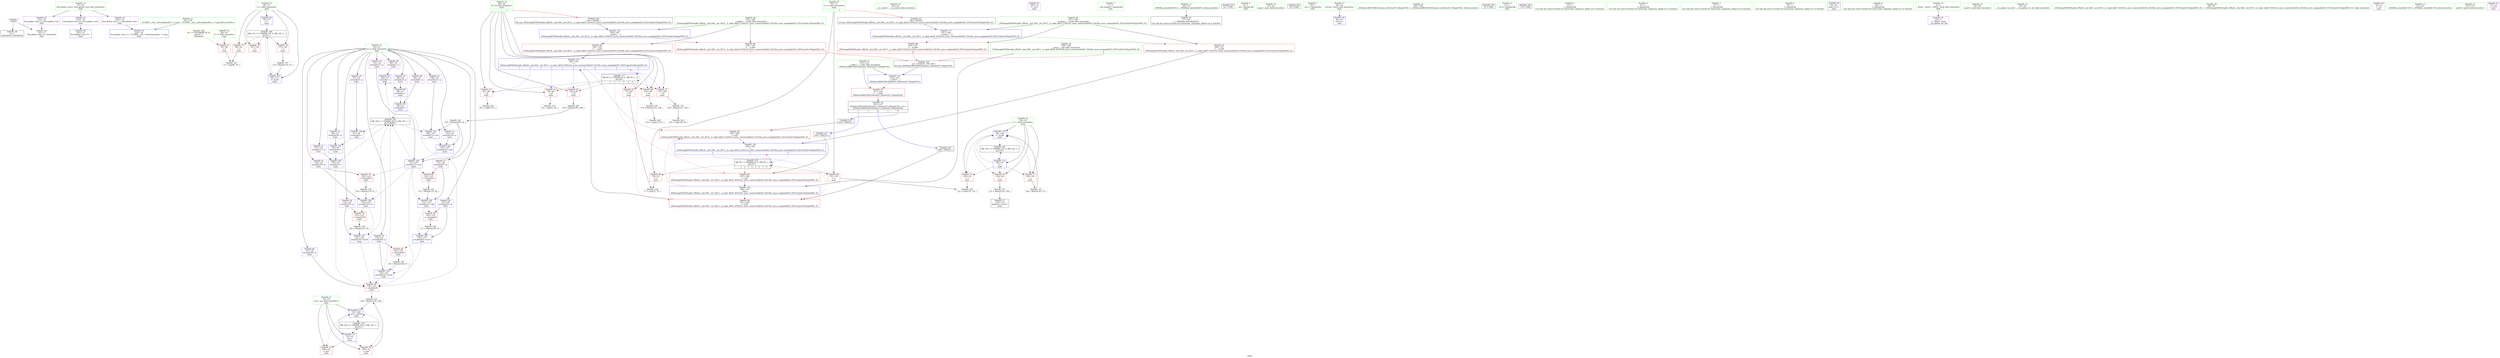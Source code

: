 digraph "SVFG" {
	label="SVFG";

	Node0x55fc1d7e9b90 [shape=record,color=grey,label="{NodeID: 0\nNullPtr}"];
	Node0x55fc1d7e9b90 -> Node0x55fc1d801bc0[style=solid];
	Node0x55fc1d7e9b90 -> Node0x55fc1d805df0[style=solid];
	Node0x55fc1d814800 [shape=record,color=black,label="{NodeID: 180\nMR_12V_3 = PHI(MR_12V_4, MR_12V_2, )\npts\{57 \}\n}"];
	Node0x55fc1d814800 -> Node0x55fc1d804bb0[style=dashed];
	Node0x55fc1d814800 -> Node0x55fc1d804c80[style=dashed];
	Node0x55fc1d814800 -> Node0x55fc1d804d50[style=dashed];
	Node0x55fc1d814800 -> Node0x55fc1d807760[style=dashed];
	Node0x55fc1d8028e0 [shape=record,color=blue,label="{NodeID: 97\n86\<--67\narrayidx\<--\nmain\n}"];
	Node0x55fc1d8028e0 -> Node0x55fc1d8029b0[style=dashed];
	Node0x55fc1d800a00 [shape=record,color=green,label="{NodeID: 14\n29\<--30\n__cxa_atexit\<--__cxa_atexit_field_insensitive\n}"];
	Node0x55fc1d807420 [shape=record,color=blue,label="{NodeID: 111\n52\<--61\nans\<--\nmain\n}"];
	Node0x55fc1d807420 -> Node0x55fc1d804a10[style=dashed];
	Node0x55fc1d807420 -> Node0x55fc1d804ae0[style=dashed];
	Node0x55fc1d807420 -> Node0x55fc1d8075c0[style=dashed];
	Node0x55fc1d807420 -> Node0x55fc1d814300[style=dashed];
	Node0x55fc1d801680 [shape=record,color=green,label="{NodeID: 28\n185\<--186\n__a.addr\<--__a.addr_field_insensitive\n_ZSt4swapIiENSt9enable_ifIXsr6__and_ISt6__not_ISt15__is_tuple_likeIT_EESt21is_move_constructibleIS3_ESt18is_move_assignableIS3_EEE5valueEvE4typeERS3_SC_\n}"];
	Node0x55fc1d801680 -> Node0x55fc1d805570[style=solid];
	Node0x55fc1d801680 -> Node0x55fc1d805640[style=solid];
	Node0x55fc1d801680 -> Node0x55fc1d807830[style=solid];
	Node0x55fc1d8022a0 [shape=record,color=purple,label="{NodeID: 42\n169\<--12\n\<--.str.2\nmain\n}"];
	Node0x55fc1d822680 [shape=record,color=black,label="{NodeID: 222\n213 = PHI(193, 199, 189, )\n0th arg _ZSt4moveIRiEONSt16remove_referenceIT_E4typeEOS2_ }"];
	Node0x55fc1d822680 -> Node0x55fc1d807c40[style=solid];
	Node0x55fc1d803eb0 [shape=record,color=purple,label="{NodeID: 56\n122\<--54\narrayidx19\<--p\nmain\n}"];
	Node0x55fc1d803eb0 -> Node0x55fc1d805160[style=solid];
	Node0x55fc1d803eb0 -> Node0x55fc1d8070e0[style=solid];
	Node0x55fc1d80a380 [shape=record,color=grey,label="{NodeID: 153\n164 = Binary(163, 67, )\n}"];
	Node0x55fc1d80a380 -> Node0x55fc1d807690[style=solid];
	Node0x55fc1d804a10 [shape=record,color=red,label="{NodeID: 70\n159\<--52\n\<--ans\nmain\n}"];
	Node0x55fc1d804a10 -> Node0x55fc1d80a200[style=solid];
	Node0x55fc1d80b880 [shape=record,color=grey,label="{NodeID: 167\n71 = cmp(69, 70, )\n}"];
	Node0x55fc1d805570 [shape=record,color=red,label="{NodeID: 84\n193\<--185\n\<--__a.addr\n_ZSt4swapIiENSt9enable_ifIXsr6__and_ISt6__not_ISt15__is_tuple_likeIT_EESt21is_move_constructibleIS3_ESt18is_move_assignableIS3_EEE5valueEvE4typeERS3_SC_\n|{<s0>7}}"];
	Node0x55fc1d805570:s0 -> Node0x55fc1d822680[style=solid,color=red];
	Node0x55fc1d7ea190 [shape=record,color=green,label="{NodeID: 1\n7\<--1\n__dso_handle\<--dummyObj\nGlob }"];
	Node0x55fc1d814d00 [shape=record,color=black,label="{NodeID: 181\nMR_14V_2 = PHI(MR_14V_4, MR_14V_1, )\npts\{59 \}\n}"];
	Node0x55fc1d814d00 -> Node0x55fc1d8074f0[style=dashed];
	Node0x55fc1d8029b0 [shape=record,color=blue,label="{NodeID: 98\n88\<--67\narrayidx5\<--\nmain\n}"];
	Node0x55fc1d8029b0 -> Node0x55fc1d802a80[style=dashed];
	Node0x55fc1d800b00 [shape=record,color=green,label="{NodeID: 15\n28\<--34\n_ZNSt8ios_base4InitD1Ev\<--_ZNSt8ios_base4InitD1Ev_field_insensitive\n}"];
	Node0x55fc1d800b00 -> Node0x55fc1d801cc0[style=solid];
	Node0x55fc1d8074f0 [shape=record,color=blue,label="{NodeID: 112\n58\<--61\ni\<--\nmain\n}"];
	Node0x55fc1d8074f0 -> Node0x55fc1d804e20[style=dashed];
	Node0x55fc1d8074f0 -> Node0x55fc1d804ef0[style=dashed];
	Node0x55fc1d8074f0 -> Node0x55fc1d804fc0[style=dashed];
	Node0x55fc1d8074f0 -> Node0x55fc1d807690[style=dashed];
	Node0x55fc1d8074f0 -> Node0x55fc1d814d00[style=dashed];
	Node0x55fc1d801750 [shape=record,color=green,label="{NodeID: 29\n187\<--188\n__b.addr\<--__b.addr_field_insensitive\n_ZSt4swapIiENSt9enable_ifIXsr6__and_ISt6__not_ISt15__is_tuple_likeIT_EESt21is_move_constructibleIS3_ESt18is_move_assignableIS3_EEE5valueEvE4typeERS3_SC_\n}"];
	Node0x55fc1d801750 -> Node0x55fc1d805710[style=solid];
	Node0x55fc1d801750 -> Node0x55fc1d8057e0[style=solid];
	Node0x55fc1d801750 -> Node0x55fc1d807900[style=solid];
	Node0x55fc1d802370 [shape=record,color=purple,label="{NodeID: 43\n223\<--14\nllvm.global_ctors_0\<--llvm.global_ctors\nGlob }"];
	Node0x55fc1d802370 -> Node0x55fc1d805bf0[style=solid];
	Node0x55fc1d822c30 [shape=record,color=black,label="{NodeID: 223\n63 = PHI()\n}"];
	Node0x55fc1d803f80 [shape=record,color=purple,label="{NodeID: 57\n131\<--54\narrayidx25\<--p\nmain\n}"];
	Node0x55fc1d803f80 -> Node0x55fc1d805230[style=solid];
	Node0x55fc1d803f80 -> Node0x55fc1d8071b0[style=solid];
	Node0x55fc1d80a500 [shape=record,color=grey,label="{NodeID: 154\n133 = Binary(132, 95, )\n}"];
	Node0x55fc1d80a500 -> Node0x55fc1d8071b0[style=solid];
	Node0x55fc1d804ae0 [shape=record,color=red,label="{NodeID: 71\n168\<--52\n\<--ans\nmain\n}"];
	Node0x55fc1d80ba00 [shape=record,color=grey,label="{NodeID: 168\n77 = cmp(75, 76, )\n}"];
	Node0x55fc1d805640 [shape=record,color=red,label="{NodeID: 85\n202\<--185\n\<--__a.addr\n_ZSt4swapIiENSt9enable_ifIXsr6__and_ISt6__not_ISt15__is_tuple_likeIT_EESt21is_move_constructibleIS3_ESt18is_move_assignableIS3_EEE5valueEvE4typeERS3_SC_\n}"];
	Node0x55fc1d805640 -> Node0x55fc1d807aa0[style=solid];
	Node0x55fc1d7ffac0 [shape=record,color=green,label="{NodeID: 2\n8\<--1\n.str\<--dummyObj\nGlob }"];
	Node0x55fc1d815200 [shape=record,color=black,label="{NodeID: 182\nMR_16V_2 = PHI(MR_16V_6, MR_16V_1, )\npts\{550000 \}\n}"];
	Node0x55fc1d815200 -> Node0x55fc1d8028e0[style=dashed];
	Node0x55fc1d815200 -> Node0x55fc1d802b50[style=dashed];
	Node0x55fc1d815200 -> Node0x55fc1d802dc0[style=dashed];
	Node0x55fc1d802a80 [shape=record,color=blue,label="{NodeID: 99\n90\<--61\narrayidx6\<--\nmain\n}"];
	Node0x55fc1d802a80 -> Node0x55fc1d8054a0[style=dashed];
	Node0x55fc1d802a80 -> Node0x55fc1d815200[style=dashed];
	Node0x55fc1d800c00 [shape=record,color=green,label="{NodeID: 16\n41\<--42\nmain\<--main_field_insensitive\n}"];
	Node0x55fc1d8075c0 [shape=record,color=blue,label="{NodeID: 113\n52\<--160\nans\<--add39\nmain\n}"];
	Node0x55fc1d8075c0 -> Node0x55fc1d804a10[style=dashed];
	Node0x55fc1d8075c0 -> Node0x55fc1d804ae0[style=dashed];
	Node0x55fc1d8075c0 -> Node0x55fc1d8075c0[style=dashed];
	Node0x55fc1d8075c0 -> Node0x55fc1d814300[style=dashed];
	Node0x55fc1d801820 [shape=record,color=green,label="{NodeID: 30\n189\<--190\n__tmp\<--__tmp_field_insensitive\n_ZSt4swapIiENSt9enable_ifIXsr6__and_ISt6__not_ISt15__is_tuple_likeIT_EESt21is_move_constructibleIS3_ESt18is_move_assignableIS3_EEE5valueEvE4typeERS3_SC_\n|{|<s1>9}}"];
	Node0x55fc1d801820 -> Node0x55fc1d8079d0[style=solid];
	Node0x55fc1d801820:s1 -> Node0x55fc1d822680[style=solid,color=red];
	Node0x55fc1d802470 [shape=record,color=purple,label="{NodeID: 44\n224\<--14\nllvm.global_ctors_1\<--llvm.global_ctors\nGlob }"];
	Node0x55fc1d802470 -> Node0x55fc1d805cf0[style=solid];
	Node0x55fc1d822d30 [shape=record,color=black,label="{NodeID: 224\n26 = PHI()\n}"];
	Node0x55fc1d804050 [shape=record,color=purple,label="{NodeID: 58\n135\<--54\narrayidx26\<--p\nmain\n}"];
	Node0x55fc1d804050 -> Node0x55fc1d805300[style=solid];
	Node0x55fc1d804050 -> Node0x55fc1d807280[style=solid];
	Node0x55fc1d80a680 [shape=record,color=grey,label="{NodeID: 155\n128 = Binary(127, 106, )\n}"];
	Node0x55fc1d80a680 -> Node0x55fc1d80b580[style=solid];
	Node0x55fc1d804bb0 [shape=record,color=red,label="{NodeID: 72\n69\<--56\n\<--t\nmain\n}"];
	Node0x55fc1d804bb0 -> Node0x55fc1d80b880[style=solid];
	Node0x55fc1d80bb80 [shape=record,color=grey,label="{NodeID: 169\n84 = cmp(83, 67, )\n}"];
	Node0x55fc1d805710 [shape=record,color=red,label="{NodeID: 86\n199\<--187\n\<--__b.addr\n_ZSt4swapIiENSt9enable_ifIXsr6__and_ISt6__not_ISt15__is_tuple_likeIT_EESt21is_move_constructibleIS3_ESt18is_move_assignableIS3_EEE5valueEvE4typeERS3_SC_\n|{<s0>8}}"];
	Node0x55fc1d805710:s0 -> Node0x55fc1d822680[style=solid,color=red];
	Node0x55fc1d7ffb50 [shape=record,color=green,label="{NodeID: 3\n10\<--1\n.str.1\<--dummyObj\nGlob }"];
	Node0x55fc1d802b50 [shape=record,color=blue,label="{NodeID: 100\n97\<--95\narrayidx9\<--\nmain\n}"];
	Node0x55fc1d802b50 -> Node0x55fc1d802c20[style=dashed];
	Node0x55fc1d800d00 [shape=record,color=green,label="{NodeID: 17\n44\<--45\nretval\<--retval_field_insensitive\nmain\n}"];
	Node0x55fc1d800d00 -> Node0x55fc1d805ef0[style=solid];
	Node0x55fc1d807690 [shape=record,color=blue,label="{NodeID: 114\n58\<--164\ni\<--inc40\nmain\n}"];
	Node0x55fc1d807690 -> Node0x55fc1d804e20[style=dashed];
	Node0x55fc1d807690 -> Node0x55fc1d804ef0[style=dashed];
	Node0x55fc1d807690 -> Node0x55fc1d804fc0[style=dashed];
	Node0x55fc1d807690 -> Node0x55fc1d807690[style=dashed];
	Node0x55fc1d807690 -> Node0x55fc1d814d00[style=dashed];
	Node0x55fc1d8018f0 [shape=record,color=green,label="{NodeID: 31\n195\<--196\n_ZSt4moveIRiEONSt16remove_referenceIT_E4typeEOS2_\<--_ZSt4moveIRiEONSt16remove_referenceIT_E4typeEOS2__field_insensitive\n}"];
	Node0x55fc1d802570 [shape=record,color=purple,label="{NodeID: 45\n225\<--14\nllvm.global_ctors_2\<--llvm.global_ctors\nGlob }"];
	Node0x55fc1d802570 -> Node0x55fc1d805df0[style=solid];
	Node0x55fc1d822e30 [shape=record,color=black,label="{NodeID: 225\n74 = PHI()\n}"];
	Node0x55fc1d804120 [shape=record,color=purple,label="{NodeID: 59\n139\<--54\narrayidx28\<--p\nmain\n}"];
	Node0x55fc1d804120 -> Node0x55fc1d8053d0[style=solid];
	Node0x55fc1d804120 -> Node0x55fc1d807350[style=solid];
	Node0x55fc1d80a800 [shape=record,color=grey,label="{NodeID: 156\n124 = Binary(123, 67, )\n}"];
	Node0x55fc1d80a800 -> Node0x55fc1d8070e0[style=solid];
	Node0x55fc1d804c80 [shape=record,color=red,label="{NodeID: 73\n167\<--56\n\<--t\nmain\n}"];
	Node0x55fc1d80bd00 [shape=record,color=grey,label="{NodeID: 170\n94 = cmp(93, 95, )\n}"];
	Node0x55fc1d8057e0 [shape=record,color=red,label="{NodeID: 87\n206\<--187\n\<--__b.addr\n_ZSt4swapIiENSt9enable_ifIXsr6__and_ISt6__not_ISt15__is_tuple_likeIT_EESt21is_move_constructibleIS3_ESt18is_move_assignableIS3_EEE5valueEvE4typeERS3_SC_\n}"];
	Node0x55fc1d8057e0 -> Node0x55fc1d807b70[style=solid];
	Node0x55fc1d8003f0 [shape=record,color=green,label="{NodeID: 4\n12\<--1\n.str.2\<--dummyObj\nGlob }"];
	Node0x55fc1d802c20 [shape=record,color=blue,label="{NodeID: 101\n99\<--95\narrayidx10\<--\nmain\n}"];
	Node0x55fc1d802c20 -> Node0x55fc1d802cf0[style=dashed];
	Node0x55fc1d800dd0 [shape=record,color=green,label="{NodeID: 18\n46\<--47\nT\<--T_field_insensitive\nmain\n}"];
	Node0x55fc1d800dd0 -> Node0x55fc1d8042c0[style=solid];
	Node0x55fc1d807760 [shape=record,color=blue,label="{NodeID: 115\n56\<--175\nt\<--inc43\nmain\n}"];
	Node0x55fc1d807760 -> Node0x55fc1d814800[style=dashed];
	Node0x55fc1d8019f0 [shape=record,color=green,label="{NodeID: 32\n214\<--215\n__t.addr\<--__t.addr_field_insensitive\n_ZSt4moveIRiEONSt16remove_referenceIT_E4typeEOS2_\n}"];
	Node0x55fc1d8019f0 -> Node0x55fc1d805b20[style=solid];
	Node0x55fc1d8019f0 -> Node0x55fc1d807c40[style=solid];
	Node0x55fc1d802670 [shape=record,color=purple,label="{NodeID: 46\n86\<--54\narrayidx\<--p\nmain\n}"];
	Node0x55fc1d802670 -> Node0x55fc1d8028e0[style=solid];
	Node0x55fc1d822f30 [shape=record,color=black,label="{NodeID: 226\n170 = PHI()\n}"];
	Node0x55fc1d8041f0 [shape=record,color=purple,label="{NodeID: 60\n157\<--54\narrayidx38\<--p\nmain\n}"];
	Node0x55fc1d8041f0 -> Node0x55fc1d8054a0[style=solid];
	Node0x55fc1d80a980 [shape=record,color=grey,label="{NodeID: 157\n175 = Binary(174, 67, )\n}"];
	Node0x55fc1d80a980 -> Node0x55fc1d807760[style=solid];
	Node0x55fc1d804d50 [shape=record,color=red,label="{NodeID: 74\n174\<--56\n\<--t\nmain\n}"];
	Node0x55fc1d804d50 -> Node0x55fc1d80a980[style=solid];
	Node0x55fc1d8058b0 [shape=record,color=red,label="{NodeID: 88\n197\<--194\n\<--call\n_ZSt4swapIiENSt9enable_ifIXsr6__and_ISt6__not_ISt15__is_tuple_likeIT_EESt21is_move_constructibleIS3_ESt18is_move_assignableIS3_EEE5valueEvE4typeERS3_SC_\n}"];
	Node0x55fc1d8058b0 -> Node0x55fc1d8079d0[style=solid];
	Node0x55fc1d800480 [shape=record,color=green,label="{NodeID: 5\n15\<--1\n\<--dummyObj\nCan only get source location for instruction, argument, global var or function.}"];
	Node0x55fc1d802cf0 [shape=record,color=blue,label="{NodeID: 102\n101\<--61\narrayidx11\<--\nmain\n}"];
	Node0x55fc1d802cf0 -> Node0x55fc1d8054a0[style=dashed];
	Node0x55fc1d802cf0 -> Node0x55fc1d815200[style=dashed];
	Node0x55fc1d800ea0 [shape=record,color=green,label="{NodeID: 19\n48\<--49\nR\<--R_field_insensitive\nmain\n|{|<s6>5}}"];
	Node0x55fc1d800ea0 -> Node0x55fc1d804390[style=solid];
	Node0x55fc1d800ea0 -> Node0x55fc1d804460[style=solid];
	Node0x55fc1d800ea0 -> Node0x55fc1d804530[style=solid];
	Node0x55fc1d800ea0 -> Node0x55fc1d804600[style=solid];
	Node0x55fc1d800ea0 -> Node0x55fc1d8046d0[style=solid];
	Node0x55fc1d800ea0 -> Node0x55fc1d8047a0[style=solid];
	Node0x55fc1d800ea0:s6 -> Node0x55fc1d822400[style=solid,color=red];
	Node0x55fc1d807830 [shape=record,color=blue,label="{NodeID: 116\n185\<--183\n__a.addr\<--__a\n_ZSt4swapIiENSt9enable_ifIXsr6__and_ISt6__not_ISt15__is_tuple_likeIT_EESt21is_move_constructibleIS3_ESt18is_move_assignableIS3_EEE5valueEvE4typeERS3_SC_\n}"];
	Node0x55fc1d807830 -> Node0x55fc1d805570[style=dashed];
	Node0x55fc1d807830 -> Node0x55fc1d805640[style=dashed];
	Node0x55fc1d801ac0 [shape=record,color=green,label="{NodeID: 33\n16\<--219\n_GLOBAL__sub_I_shreeshaprabhu_1_0.cpp\<--_GLOBAL__sub_I_shreeshaprabhu_1_0.cpp_field_insensitive\n}"];
	Node0x55fc1d801ac0 -> Node0x55fc1d805cf0[style=solid];
	Node0x55fc1d802740 [shape=record,color=purple,label="{NodeID: 47\n88\<--54\narrayidx5\<--p\nmain\n}"];
	Node0x55fc1d802740 -> Node0x55fc1d8029b0[style=solid];
	Node0x55fc1d8042c0 [shape=record,color=red,label="{NodeID: 61\n70\<--46\n\<--T\nmain\n}"];
	Node0x55fc1d8042c0 -> Node0x55fc1d80b880[style=solid];
	Node0x55fc1d80ab00 [shape=record,color=grey,label="{NodeID: 158\n115 = Binary(114, 106, )\n}"];
	Node0x55fc1d80ab00 -> Node0x55fc1d80b700[style=solid];
	Node0x55fc1d804e20 [shape=record,color=red,label="{NodeID: 75\n150\<--58\n\<--i\nmain\n}"];
	Node0x55fc1d804e20 -> Node0x55fc1d80b400[style=solid];
	Node0x55fc1d805980 [shape=record,color=red,label="{NodeID: 89\n201\<--200\n\<--call1\n_ZSt4swapIiENSt9enable_ifIXsr6__and_ISt6__not_ISt15__is_tuple_likeIT_EESt21is_move_constructibleIS3_ESt18is_move_assignableIS3_EEE5valueEvE4typeERS3_SC_\n}"];
	Node0x55fc1d805980 -> Node0x55fc1d807aa0[style=solid];
	Node0x55fc1d800510 [shape=record,color=green,label="{NodeID: 6\n61\<--1\n\<--dummyObj\nCan only get source location for instruction, argument, global var or function.}"];
	Node0x55fc1d7087d0 [shape=record,color=yellow,style=double,label="{NodeID: 186\n4V_1 = ENCHI(MR_4V_0)\npts\{47 \}\nFun[main]}"];
	Node0x55fc1d7087d0 -> Node0x55fc1d8042c0[style=dashed];
	Node0x55fc1d802dc0 [shape=record,color=blue,label="{NodeID: 103\n108\<--107\narrayidx13\<--mul\nmain\n}"];
	Node0x55fc1d802dc0 -> Node0x55fc1d802e90[style=dashed];
	Node0x55fc1d800f70 [shape=record,color=green,label="{NodeID: 20\n50\<--51\nC\<--C_field_insensitive\nmain\n|{|<s2>5}}"];
	Node0x55fc1d800f70 -> Node0x55fc1d804870[style=solid];
	Node0x55fc1d800f70 -> Node0x55fc1d804940[style=solid];
	Node0x55fc1d800f70:s2 -> Node0x55fc1d822540[style=solid,color=red];
	Node0x55fc1d807900 [shape=record,color=blue,label="{NodeID: 117\n187\<--184\n__b.addr\<--__b\n_ZSt4swapIiENSt9enable_ifIXsr6__and_ISt6__not_ISt15__is_tuple_likeIT_EESt21is_move_constructibleIS3_ESt18is_move_assignableIS3_EEE5valueEvE4typeERS3_SC_\n}"];
	Node0x55fc1d807900 -> Node0x55fc1d805710[style=dashed];
	Node0x55fc1d807900 -> Node0x55fc1d8057e0[style=dashed];
	Node0x55fc1d801bc0 [shape=record,color=black,label="{NodeID: 34\n2\<--3\ndummyVal\<--dummyVal\n}"];
	Node0x55fc1d803830 [shape=record,color=purple,label="{NodeID: 48\n90\<--54\narrayidx6\<--p\nmain\n}"];
	Node0x55fc1d803830 -> Node0x55fc1d802a80[style=solid];
	Node0x55fc1d804390 [shape=record,color=red,label="{NodeID: 62\n75\<--48\n\<--R\nmain\n}"];
	Node0x55fc1d804390 -> Node0x55fc1d80ba00[style=solid];
	Node0x55fc1d80ac80 [shape=record,color=grey,label="{NodeID: 159\n120 = Binary(119, 67, )\n}"];
	Node0x55fc1d80ac80 -> Node0x55fc1d807010[style=solid];
	Node0x55fc1d804ef0 [shape=record,color=red,label="{NodeID: 76\n154\<--58\n\<--i\nmain\n}"];
	Node0x55fc1d804ef0 -> Node0x55fc1d803770[style=solid];
	Node0x55fc1d805a50 [shape=record,color=red,label="{NodeID: 90\n205\<--204\n\<--call2\n_ZSt4swapIiENSt9enable_ifIXsr6__and_ISt6__not_ISt15__is_tuple_likeIT_EESt21is_move_constructibleIS3_ESt18is_move_assignableIS3_EEE5valueEvE4typeERS3_SC_\n}"];
	Node0x55fc1d805a50 -> Node0x55fc1d807b70[style=solid];
	Node0x55fc1d8005a0 [shape=record,color=green,label="{NodeID: 7\n67\<--1\n\<--dummyObj\nCan only get source location for instruction, argument, global var or function.}"];
	Node0x55fc1d802e90 [shape=record,color=blue,label="{NodeID: 104\n110\<--107\narrayidx14\<--mul\nmain\n}"];
	Node0x55fc1d802e90 -> Node0x55fc1d802f60[style=dashed];
	Node0x55fc1d801040 [shape=record,color=green,label="{NodeID: 21\n52\<--53\nans\<--ans_field_insensitive\nmain\n}"];
	Node0x55fc1d801040 -> Node0x55fc1d804a10[style=solid];
	Node0x55fc1d801040 -> Node0x55fc1d804ae0[style=solid];
	Node0x55fc1d801040 -> Node0x55fc1d807420[style=solid];
	Node0x55fc1d801040 -> Node0x55fc1d8075c0[style=solid];
	Node0x55fc1d8079d0 [shape=record,color=blue,label="{NodeID: 118\n189\<--197\n__tmp\<--\n_ZSt4swapIiENSt9enable_ifIXsr6__and_ISt6__not_ISt15__is_tuple_likeIT_EESt21is_move_constructibleIS3_ESt18is_move_assignableIS3_EEE5valueEvE4typeERS3_SC_\n}"];
	Node0x55fc1d8079d0 -> Node0x55fc1d805980[style=dashed];
	Node0x55fc1d8079d0 -> Node0x55fc1d805a50[style=dashed];
	Node0x55fc1d801cc0 [shape=record,color=black,label="{NodeID: 35\n27\<--28\n\<--_ZNSt8ios_base4InitD1Ev\nCan only get source location for instruction, argument, global var or function.}"];
	Node0x55fc1d803900 [shape=record,color=purple,label="{NodeID: 49\n97\<--54\narrayidx9\<--p\nmain\n}"];
	Node0x55fc1d803900 -> Node0x55fc1d802b50[style=solid];
	Node0x55fc1d804460 [shape=record,color=red,label="{NodeID: 63\n83\<--48\n\<--R\nmain\n}"];
	Node0x55fc1d804460 -> Node0x55fc1d80bb80[style=solid];
	Node0x55fc1d80ae00 [shape=record,color=grey,label="{NodeID: 160\n105 = Binary(104, 106, )\n}"];
	Node0x55fc1d80ae00 -> Node0x55fc1d80af80[style=solid];
	Node0x55fc1d804fc0 [shape=record,color=red,label="{NodeID: 77\n163\<--58\n\<--i\nmain\n}"];
	Node0x55fc1d804fc0 -> Node0x55fc1d80a380[style=solid];
	Node0x55fc1d805b20 [shape=record,color=red,label="{NodeID: 91\n217\<--214\n\<--__t.addr\n_ZSt4moveIRiEONSt16remove_referenceIT_E4typeEOS2_\n}"];
	Node0x55fc1d805b20 -> Node0x55fc1d801f60[style=solid];
	Node0x55fc1d800630 [shape=record,color=green,label="{NodeID: 8\n95\<--1\n\<--dummyObj\nCan only get source location for instruction, argument, global var or function.}"];
	Node0x55fc1d802f60 [shape=record,color=blue,label="{NodeID: 105\n112\<--107\narrayidx15\<--mul\nmain\n}"];
	Node0x55fc1d802f60 -> Node0x55fc1d805090[style=dashed];
	Node0x55fc1d802f60 -> Node0x55fc1d805230[style=dashed];
	Node0x55fc1d802f60 -> Node0x55fc1d8054a0[style=dashed];
	Node0x55fc1d802f60 -> Node0x55fc1d807010[style=dashed];
	Node0x55fc1d802f60 -> Node0x55fc1d8071b0[style=dashed];
	Node0x55fc1d802f60 -> Node0x55fc1d815200[style=dashed];
	Node0x55fc1d801110 [shape=record,color=green,label="{NodeID: 22\n54\<--55\np\<--p_field_insensitive\nmain\n}"];
	Node0x55fc1d801110 -> Node0x55fc1d802670[style=solid];
	Node0x55fc1d801110 -> Node0x55fc1d802740[style=solid];
	Node0x55fc1d801110 -> Node0x55fc1d803830[style=solid];
	Node0x55fc1d801110 -> Node0x55fc1d803900[style=solid];
	Node0x55fc1d801110 -> Node0x55fc1d8039d0[style=solid];
	Node0x55fc1d801110 -> Node0x55fc1d803aa0[style=solid];
	Node0x55fc1d801110 -> Node0x55fc1d803b70[style=solid];
	Node0x55fc1d801110 -> Node0x55fc1d803c40[style=solid];
	Node0x55fc1d801110 -> Node0x55fc1d803d10[style=solid];
	Node0x55fc1d801110 -> Node0x55fc1d803de0[style=solid];
	Node0x55fc1d801110 -> Node0x55fc1d803eb0[style=solid];
	Node0x55fc1d801110 -> Node0x55fc1d803f80[style=solid];
	Node0x55fc1d801110 -> Node0x55fc1d804050[style=solid];
	Node0x55fc1d801110 -> Node0x55fc1d804120[style=solid];
	Node0x55fc1d801110 -> Node0x55fc1d8041f0[style=solid];
	Node0x55fc1d807aa0 [shape=record,color=blue,label="{NodeID: 119\n202\<--201\n\<--\n_ZSt4swapIiENSt9enable_ifIXsr6__and_ISt6__not_ISt15__is_tuple_likeIT_EESt21is_move_constructibleIS3_ESt18is_move_assignableIS3_EEE5valueEvE4typeERS3_SC_\n|{|<s1>5|<s2>5|<s3>5|<s4>5|<s5>5|<s6>5}}"];
	Node0x55fc1d807aa0 -> Node0x55fc1d805a50[style=dashed];
	Node0x55fc1d807aa0:s1 -> Node0x55fc1d804460[style=dashed,color=blue];
	Node0x55fc1d807aa0:s2 -> Node0x55fc1d804530[style=dashed,color=blue];
	Node0x55fc1d807aa0:s3 -> Node0x55fc1d804600[style=dashed,color=blue];
	Node0x55fc1d807aa0:s4 -> Node0x55fc1d8046d0[style=dashed,color=blue];
	Node0x55fc1d807aa0:s5 -> Node0x55fc1d8047a0[style=dashed,color=blue];
	Node0x55fc1d807aa0:s6 -> Node0x55fc1d813900[style=dashed,color=blue];
	Node0x55fc1d801dc0 [shape=record,color=black,label="{NodeID: 36\n43\<--61\nmain_ret\<--\nmain\n}"];
	Node0x55fc1d8039d0 [shape=record,color=purple,label="{NodeID: 50\n99\<--54\narrayidx10\<--p\nmain\n}"];
	Node0x55fc1d8039d0 -> Node0x55fc1d802c20[style=solid];
	Node0x55fc1d804530 [shape=record,color=red,label="{NodeID: 64\n93\<--48\n\<--R\nmain\n}"];
	Node0x55fc1d804530 -> Node0x55fc1d80bd00[style=solid];
	Node0x55fc1d80af80 [shape=record,color=grey,label="{NodeID: 161\n107 = Binary(105, 95, )\n}"];
	Node0x55fc1d80af80 -> Node0x55fc1d802dc0[style=solid];
	Node0x55fc1d80af80 -> Node0x55fc1d802e90[style=solid];
	Node0x55fc1d80af80 -> Node0x55fc1d802f60[style=solid];
	Node0x55fc1d805090 [shape=record,color=red,label="{NodeID: 78\n119\<--118\n\<--arrayidx18\nmain\n}"];
	Node0x55fc1d805090 -> Node0x55fc1d80ac80[style=solid];
	Node0x55fc1d805bf0 [shape=record,color=blue,label="{NodeID: 92\n223\<--15\nllvm.global_ctors_0\<--\nGlob }"];
	Node0x55fc1d8006c0 [shape=record,color=green,label="{NodeID: 9\n106\<--1\n\<--dummyObj\nCan only get source location for instruction, argument, global var or function.}"];
	Node0x55fc1d807010 [shape=record,color=blue,label="{NodeID: 106\n118\<--120\narrayidx18\<--inc\nmain\n}"];
	Node0x55fc1d807010 -> Node0x55fc1d805160[style=dashed];
	Node0x55fc1d807010 -> Node0x55fc1d8070e0[style=dashed];
	Node0x55fc1d8011e0 [shape=record,color=green,label="{NodeID: 23\n56\<--57\nt\<--t_field_insensitive\nmain\n}"];
	Node0x55fc1d8011e0 -> Node0x55fc1d804bb0[style=solid];
	Node0x55fc1d8011e0 -> Node0x55fc1d804c80[style=solid];
	Node0x55fc1d8011e0 -> Node0x55fc1d804d50[style=solid];
	Node0x55fc1d8011e0 -> Node0x55fc1d802810[style=solid];
	Node0x55fc1d8011e0 -> Node0x55fc1d807760[style=solid];
	Node0x55fc1d807b70 [shape=record,color=blue,label="{NodeID: 120\n206\<--205\n\<--\n_ZSt4swapIiENSt9enable_ifIXsr6__and_ISt6__not_ISt15__is_tuple_likeIT_EESt21is_move_constructibleIS3_ESt18is_move_assignableIS3_EEE5valueEvE4typeERS3_SC_\n|{<s0>5|<s1>5}}"];
	Node0x55fc1d807b70:s0 -> Node0x55fc1d804940[style=dashed,color=blue];
	Node0x55fc1d807b70:s1 -> Node0x55fc1d813e00[style=dashed,color=blue];
	Node0x55fc1d801e90 [shape=record,color=black,label="{NodeID: 37\n156\<--155\nidxprom\<--rem37\nmain\n}"];
	Node0x55fc1d609930 [shape=record,color=black,label="{NodeID: 217\n194 = PHI(212, )\n}"];
	Node0x55fc1d609930 -> Node0x55fc1d8058b0[style=solid];
	Node0x55fc1d803aa0 [shape=record,color=purple,label="{NodeID: 51\n101\<--54\narrayidx11\<--p\nmain\n}"];
	Node0x55fc1d803aa0 -> Node0x55fc1d802cf0[style=solid];
	Node0x55fc1d804600 [shape=record,color=red,label="{NodeID: 65\n104\<--48\n\<--R\nmain\n}"];
	Node0x55fc1d804600 -> Node0x55fc1d80ae00[style=solid];
	Node0x55fc1d80b100 [shape=record,color=grey,label="{NodeID: 162\n137 = Binary(136, 67, )\n}"];
	Node0x55fc1d80b100 -> Node0x55fc1d807280[style=solid];
	Node0x55fc1d805160 [shape=record,color=red,label="{NodeID: 79\n123\<--122\n\<--arrayidx19\nmain\n}"];
	Node0x55fc1d805160 -> Node0x55fc1d80a800[style=solid];
	Node0x55fc1d805cf0 [shape=record,color=blue,label="{NodeID: 93\n224\<--16\nllvm.global_ctors_1\<--_GLOBAL__sub_I_shreeshaprabhu_1_0.cpp\nGlob }"];
	Node0x55fc1d800750 [shape=record,color=green,label="{NodeID: 10\n4\<--6\n_ZStL8__ioinit\<--_ZStL8__ioinit_field_insensitive\nGlob }"];
	Node0x55fc1d800750 -> Node0x55fc1d802030[style=solid];
	Node0x55fc1d8070e0 [shape=record,color=blue,label="{NodeID: 107\n122\<--124\narrayidx19\<--inc20\nmain\n}"];
	Node0x55fc1d8070e0 -> Node0x55fc1d8054a0[style=dashed];
	Node0x55fc1d8070e0 -> Node0x55fc1d815200[style=dashed];
	Node0x55fc1d8012b0 [shape=record,color=green,label="{NodeID: 24\n58\<--59\ni\<--i_field_insensitive\nmain\n}"];
	Node0x55fc1d8012b0 -> Node0x55fc1d804e20[style=solid];
	Node0x55fc1d8012b0 -> Node0x55fc1d804ef0[style=solid];
	Node0x55fc1d8012b0 -> Node0x55fc1d804fc0[style=solid];
	Node0x55fc1d8012b0 -> Node0x55fc1d8074f0[style=solid];
	Node0x55fc1d8012b0 -> Node0x55fc1d807690[style=solid];
	Node0x55fc1d807c40 [shape=record,color=blue,label="{NodeID: 121\n214\<--213\n__t.addr\<--__t\n_ZSt4moveIRiEONSt16remove_referenceIT_E4typeEOS2_\n}"];
	Node0x55fc1d807c40 -> Node0x55fc1d805b20[style=dashed];
	Node0x55fc1d801f60 [shape=record,color=black,label="{NodeID: 38\n212\<--217\n_ZSt4moveIRiEONSt16remove_referenceIT_E4typeEOS2__ret\<--\n_ZSt4moveIRiEONSt16remove_referenceIT_E4typeEOS2_\n|{<s0>7|<s1>8|<s2>9}}"];
	Node0x55fc1d801f60:s0 -> Node0x55fc1d609930[style=solid,color=blue];
	Node0x55fc1d801f60:s1 -> Node0x55fc1d823470[style=solid,color=blue];
	Node0x55fc1d801f60:s2 -> Node0x55fc1d8222c0[style=solid,color=blue];
	Node0x55fc1d823470 [shape=record,color=black,label="{NodeID: 218\n200 = PHI(212, )\n}"];
	Node0x55fc1d823470 -> Node0x55fc1d805980[style=solid];
	Node0x55fc1d803b70 [shape=record,color=purple,label="{NodeID: 52\n108\<--54\narrayidx13\<--p\nmain\n}"];
	Node0x55fc1d803b70 -> Node0x55fc1d802dc0[style=solid];
	Node0x55fc1d8046d0 [shape=record,color=red,label="{NodeID: 66\n114\<--48\n\<--R\nmain\n}"];
	Node0x55fc1d8046d0 -> Node0x55fc1d80ab00[style=solid];
	Node0x55fc1d80b280 [shape=record,color=grey,label="{NodeID: 163\n141 = Binary(140, 67, )\n}"];
	Node0x55fc1d80b280 -> Node0x55fc1d807350[style=solid];
	Node0x55fc1d805230 [shape=record,color=red,label="{NodeID: 80\n132\<--131\n\<--arrayidx25\nmain\n}"];
	Node0x55fc1d805230 -> Node0x55fc1d80a500[style=solid];
	Node0x55fc1d813900 [shape=record,color=black,label="{NodeID: 177\nMR_6V_2 = PHI(MR_6V_4, MR_6V_1, )\npts\{49 \}\n|{|<s7>5|<s8>5|<s9>5}}"];
	Node0x55fc1d813900 -> Node0x55fc1d804390[style=dashed];
	Node0x55fc1d813900 -> Node0x55fc1d804460[style=dashed];
	Node0x55fc1d813900 -> Node0x55fc1d804530[style=dashed];
	Node0x55fc1d813900 -> Node0x55fc1d804600[style=dashed];
	Node0x55fc1d813900 -> Node0x55fc1d8046d0[style=dashed];
	Node0x55fc1d813900 -> Node0x55fc1d8047a0[style=dashed];
	Node0x55fc1d813900 -> Node0x55fc1d813900[style=dashed];
	Node0x55fc1d813900:s7 -> Node0x55fc1d8058b0[style=dashed,color=red];
	Node0x55fc1d813900:s8 -> Node0x55fc1d805980[style=dashed,color=red];
	Node0x55fc1d813900:s9 -> Node0x55fc1d807aa0[style=dashed,color=red];
	Node0x55fc1d805df0 [shape=record,color=blue, style = dotted,label="{NodeID: 94\n225\<--3\nllvm.global_ctors_2\<--dummyVal\nGlob }"];
	Node0x55fc1d8007e0 [shape=record,color=green,label="{NodeID: 11\n14\<--18\nllvm.global_ctors\<--llvm.global_ctors_field_insensitive\nGlob }"];
	Node0x55fc1d8007e0 -> Node0x55fc1d802370[style=solid];
	Node0x55fc1d8007e0 -> Node0x55fc1d802470[style=solid];
	Node0x55fc1d8007e0 -> Node0x55fc1d802570[style=solid];
	Node0x55fc1d8071b0 [shape=record,color=blue,label="{NodeID: 108\n131\<--133\narrayidx25\<--add\nmain\n}"];
	Node0x55fc1d8071b0 -> Node0x55fc1d805300[style=dashed];
	Node0x55fc1d8071b0 -> Node0x55fc1d807280[style=dashed];
	Node0x55fc1d801380 [shape=record,color=green,label="{NodeID: 25\n64\<--65\nscanf\<--scanf_field_insensitive\n}"];
	Node0x55fc1d802030 [shape=record,color=purple,label="{NodeID: 39\n25\<--4\n\<--_ZStL8__ioinit\n__cxx_global_var_init\n}"];
	Node0x55fc1d8222c0 [shape=record,color=black,label="{NodeID: 219\n204 = PHI(212, )\n}"];
	Node0x55fc1d8222c0 -> Node0x55fc1d805a50[style=solid];
	Node0x55fc1d803c40 [shape=record,color=purple,label="{NodeID: 53\n110\<--54\narrayidx14\<--p\nmain\n}"];
	Node0x55fc1d803c40 -> Node0x55fc1d802e90[style=solid];
	Node0x55fc1d8047a0 [shape=record,color=red,label="{NodeID: 67\n127\<--48\n\<--R\nmain\n}"];
	Node0x55fc1d8047a0 -> Node0x55fc1d80a680[style=solid];
	Node0x55fc1d80b400 [shape=record,color=grey,label="{NodeID: 164\n152 = cmp(150, 151, )\n}"];
	Node0x55fc1d805300 [shape=record,color=red,label="{NodeID: 81\n136\<--135\n\<--arrayidx26\nmain\n}"];
	Node0x55fc1d805300 -> Node0x55fc1d80b100[style=solid];
	Node0x55fc1d813e00 [shape=record,color=black,label="{NodeID: 178\nMR_8V_2 = PHI(MR_8V_4, MR_8V_1, )\npts\{51 \}\n|{|<s3>5|<s4>5|<s5>5|<s6>5}}"];
	Node0x55fc1d813e00 -> Node0x55fc1d804870[style=dashed];
	Node0x55fc1d813e00 -> Node0x55fc1d804940[style=dashed];
	Node0x55fc1d813e00 -> Node0x55fc1d813e00[style=dashed];
	Node0x55fc1d813e00:s3 -> Node0x55fc1d8058b0[style=dashed,color=red];
	Node0x55fc1d813e00:s4 -> Node0x55fc1d805980[style=dashed,color=red];
	Node0x55fc1d813e00:s5 -> Node0x55fc1d805a50[style=dashed,color=red];
	Node0x55fc1d813e00:s6 -> Node0x55fc1d807b70[style=dashed,color=red];
	Node0x55fc1d805ef0 [shape=record,color=blue,label="{NodeID: 95\n44\<--61\nretval\<--\nmain\n}"];
	Node0x55fc1d800870 [shape=record,color=green,label="{NodeID: 12\n19\<--20\n__cxx_global_var_init\<--__cxx_global_var_init_field_insensitive\n}"];
	Node0x55fc1d807280 [shape=record,color=blue,label="{NodeID: 109\n135\<--137\narrayidx26\<--inc27\nmain\n}"];
	Node0x55fc1d807280 -> Node0x55fc1d8053d0[style=dashed];
	Node0x55fc1d807280 -> Node0x55fc1d807350[style=dashed];
	Node0x55fc1d801480 [shape=record,color=green,label="{NodeID: 26\n80\<--81\n_ZSt4swapIiENSt9enable_ifIXsr6__and_ISt6__not_ISt15__is_tuple_likeIT_EESt21is_move_constructibleIS3_ESt18is_move_assignableIS3_EEE5valueEvE4typeERS3_SC_\<--_ZSt4swapIiENSt9enable_ifIXsr6__and_ISt6__not_ISt15__is_tuple_likeIT_EESt21is_move_constructibleIS3_ESt18is_move_assignableIS3_EEE5valueEvE4typeERS3_SC__field_insensitive\n}"];
	Node0x55fc1d802100 [shape=record,color=purple,label="{NodeID: 40\n62\<--8\n\<--.str\nmain\n}"];
	Node0x55fc1d822400 [shape=record,color=black,label="{NodeID: 220\n183 = PHI(48, )\n0th arg _ZSt4swapIiENSt9enable_ifIXsr6__and_ISt6__not_ISt15__is_tuple_likeIT_EESt21is_move_constructibleIS3_ESt18is_move_assignableIS3_EEE5valueEvE4typeERS3_SC_ }"];
	Node0x55fc1d822400 -> Node0x55fc1d807830[style=solid];
	Node0x55fc1d803d10 [shape=record,color=purple,label="{NodeID: 54\n112\<--54\narrayidx15\<--p\nmain\n}"];
	Node0x55fc1d803d10 -> Node0x55fc1d802f60[style=solid];
	Node0x55fc1d803770 [shape=record,color=grey,label="{NodeID: 151\n155 = Binary(154, 106, )\n}"];
	Node0x55fc1d803770 -> Node0x55fc1d801e90[style=solid];
	Node0x55fc1d804870 [shape=record,color=red,label="{NodeID: 68\n76\<--50\n\<--C\nmain\n}"];
	Node0x55fc1d804870 -> Node0x55fc1d80ba00[style=solid];
	Node0x55fc1d80b580 [shape=record,color=grey,label="{NodeID: 165\n129 = cmp(128, 95, )\n}"];
	Node0x55fc1d8053d0 [shape=record,color=red,label="{NodeID: 82\n140\<--139\n\<--arrayidx28\nmain\n}"];
	Node0x55fc1d8053d0 -> Node0x55fc1d80b280[style=solid];
	Node0x55fc1d814300 [shape=record,color=black,label="{NodeID: 179\nMR_10V_2 = PHI(MR_10V_4, MR_10V_1, )\npts\{53 \}\n}"];
	Node0x55fc1d814300 -> Node0x55fc1d807420[style=dashed];
	Node0x55fc1d802810 [shape=record,color=blue,label="{NodeID: 96\n56\<--67\nt\<--\nmain\n}"];
	Node0x55fc1d802810 -> Node0x55fc1d814800[style=dashed];
	Node0x55fc1d800900 [shape=record,color=green,label="{NodeID: 13\n23\<--24\n_ZNSt8ios_base4InitC1Ev\<--_ZNSt8ios_base4InitC1Ev_field_insensitive\n}"];
	Node0x55fc1d807350 [shape=record,color=blue,label="{NodeID: 110\n139\<--141\narrayidx28\<--inc29\nmain\n}"];
	Node0x55fc1d807350 -> Node0x55fc1d8054a0[style=dashed];
	Node0x55fc1d807350 -> Node0x55fc1d815200[style=dashed];
	Node0x55fc1d801580 [shape=record,color=green,label="{NodeID: 27\n171\<--172\nprintf\<--printf_field_insensitive\n}"];
	Node0x55fc1d8021d0 [shape=record,color=purple,label="{NodeID: 41\n73\<--10\n\<--.str.1\nmain\n}"];
	Node0x55fc1d822540 [shape=record,color=black,label="{NodeID: 221\n184 = PHI(50, )\n1st arg _ZSt4swapIiENSt9enable_ifIXsr6__and_ISt6__not_ISt15__is_tuple_likeIT_EESt21is_move_constructibleIS3_ESt18is_move_assignableIS3_EEE5valueEvE4typeERS3_SC_ }"];
	Node0x55fc1d822540 -> Node0x55fc1d807900[style=solid];
	Node0x55fc1d803de0 [shape=record,color=purple,label="{NodeID: 55\n118\<--54\narrayidx18\<--p\nmain\n}"];
	Node0x55fc1d803de0 -> Node0x55fc1d805090[style=solid];
	Node0x55fc1d803de0 -> Node0x55fc1d807010[style=solid];
	Node0x55fc1d80a200 [shape=record,color=grey,label="{NodeID: 152\n160 = Binary(159, 158, )\n}"];
	Node0x55fc1d80a200 -> Node0x55fc1d8075c0[style=solid];
	Node0x55fc1d804940 [shape=record,color=red,label="{NodeID: 69\n151\<--50\n\<--C\nmain\n}"];
	Node0x55fc1d804940 -> Node0x55fc1d80b400[style=solid];
	Node0x55fc1d80b700 [shape=record,color=grey,label="{NodeID: 166\n116 = cmp(115, 67, )\n}"];
	Node0x55fc1d8054a0 [shape=record,color=red,label="{NodeID: 83\n158\<--157\n\<--arrayidx38\nmain\n}"];
	Node0x55fc1d8054a0 -> Node0x55fc1d80a200[style=solid];
}
